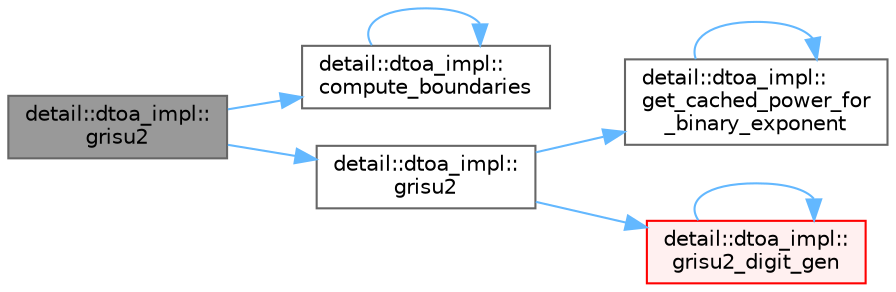 digraph "detail::dtoa_impl::grisu2"
{
 // LATEX_PDF_SIZE
  bgcolor="transparent";
  edge [fontname=Helvetica,fontsize=10,labelfontname=Helvetica,labelfontsize=10];
  node [fontname=Helvetica,fontsize=10,shape=box,height=0.2,width=0.4];
  rankdir="LR";
  Node1 [id="Node000001",label="detail::dtoa_impl::\lgrisu2",height=0.2,width=0.4,color="gray40", fillcolor="grey60", style="filled", fontcolor="black",tooltip=" "];
  Node1 -> Node2 [id="edge8_Node000001_Node000002",color="steelblue1",style="solid",tooltip=" "];
  Node2 [id="Node000002",label="detail::dtoa_impl::\lcompute_boundaries",height=0.2,width=0.4,color="grey40", fillcolor="white", style="filled",URL="$namespacedetail_1_1dtoa__impl.html#a6a5ccf11847aab7a0f42f587b33935df",tooltip=" "];
  Node2 -> Node2 [id="edge9_Node000002_Node000002",color="steelblue1",style="solid",tooltip=" "];
  Node1 -> Node3 [id="edge10_Node000001_Node000003",color="steelblue1",style="solid",tooltip=" "];
  Node3 [id="Node000003",label="detail::dtoa_impl::\lgrisu2",height=0.2,width=0.4,color="grey40", fillcolor="white", style="filled",URL="$namespacedetail_1_1dtoa__impl.html#ad549352ed1a9676a092d143a2daa3dee",tooltip=" "];
  Node3 -> Node4 [id="edge11_Node000003_Node000004",color="steelblue1",style="solid",tooltip=" "];
  Node4 [id="Node000004",label="detail::dtoa_impl::\lget_cached_power_for\l_binary_exponent",height=0.2,width=0.4,color="grey40", fillcolor="white", style="filled",URL="$namespacedetail_1_1dtoa__impl.html#a29ae6574f6be09a5c8ab08da9a3f71b4",tooltip=" "];
  Node4 -> Node4 [id="edge12_Node000004_Node000004",color="steelblue1",style="solid",tooltip=" "];
  Node3 -> Node5 [id="edge13_Node000003_Node000005",color="steelblue1",style="solid",tooltip=" "];
  Node5 [id="Node000005",label="detail::dtoa_impl::\lgrisu2_digit_gen",height=0.2,width=0.4,color="red", fillcolor="#FFF0F0", style="filled",URL="$namespacedetail_1_1dtoa__impl.html#ae877aa13ab872c99a1c614e5e1524807",tooltip=" "];
  Node5 -> Node5 [id="edge14_Node000005_Node000005",color="steelblue1",style="solid",tooltip=" "];
}
